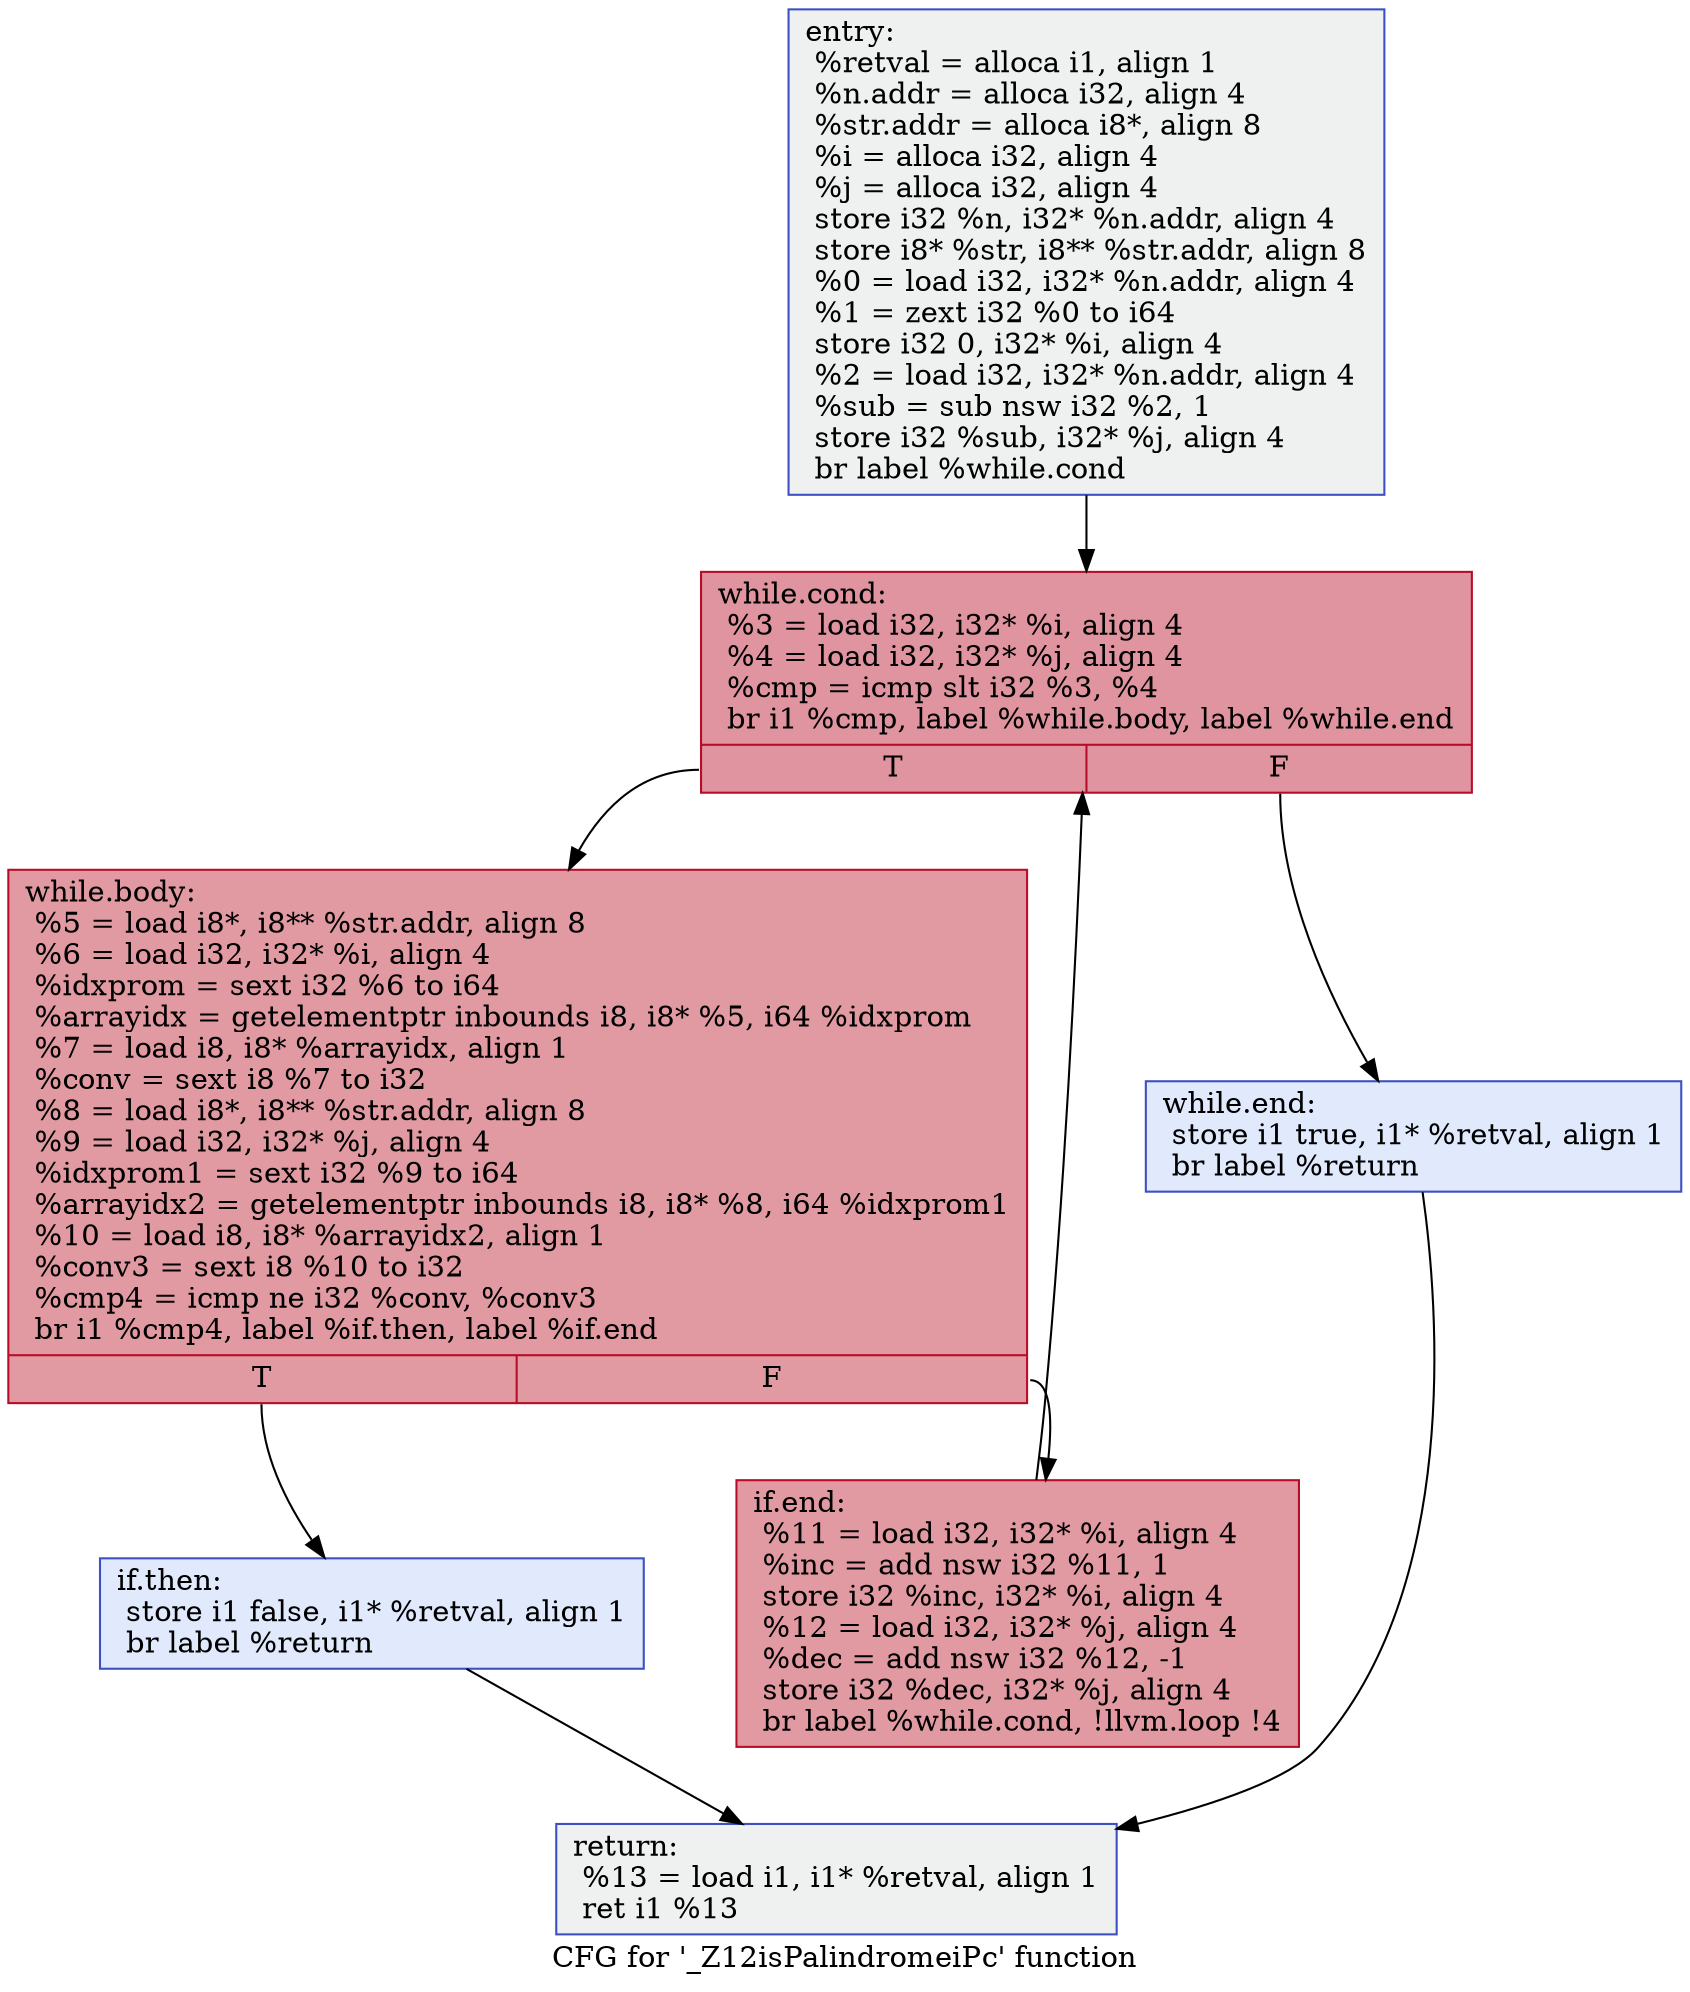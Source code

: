 digraph "CFG for '_Z12isPalindromeiPc' function" {
	label="CFG for '_Z12isPalindromeiPc' function";

	Node0x55a29a0323f0 [shape=record,color="#3d50c3ff", style=filled, fillcolor="#dbdcde70",label="{entry:\l  %retval = alloca i1, align 1\l  %n.addr = alloca i32, align 4\l  %str.addr = alloca i8*, align 8\l  %i = alloca i32, align 4\l  %j = alloca i32, align 4\l  store i32 %n, i32* %n.addr, align 4\l  store i8* %str, i8** %str.addr, align 8\l  %0 = load i32, i32* %n.addr, align 4\l  %1 = zext i32 %0 to i64\l  store i32 0, i32* %i, align 4\l  %2 = load i32, i32* %n.addr, align 4\l  %sub = sub nsw i32 %2, 1\l  store i32 %sub, i32* %j, align 4\l  br label %while.cond\l}"];
	Node0x55a29a0323f0 -> Node0x55a29a032b90;
	Node0x55a29a032b90 [shape=record,color="#b70d28ff", style=filled, fillcolor="#b70d2870",label="{while.cond:                                       \l  %3 = load i32, i32* %i, align 4\l  %4 = load i32, i32* %j, align 4\l  %cmp = icmp slt i32 %3, %4\l  br i1 %cmp, label %while.body, label %while.end\l|{<s0>T|<s1>F}}"];
	Node0x55a29a032b90:s0 -> Node0x55a29a032e40;
	Node0x55a29a032b90:s1 -> Node0x55a29a032e90;
	Node0x55a29a032e40 [shape=record,color="#b70d28ff", style=filled, fillcolor="#bb1b2c70",label="{while.body:                                       \l  %5 = load i8*, i8** %str.addr, align 8\l  %6 = load i32, i32* %i, align 4\l  %idxprom = sext i32 %6 to i64\l  %arrayidx = getelementptr inbounds i8, i8* %5, i64 %idxprom\l  %7 = load i8, i8* %arrayidx, align 1\l  %conv = sext i8 %7 to i32\l  %8 = load i8*, i8** %str.addr, align 8\l  %9 = load i32, i32* %j, align 4\l  %idxprom1 = sext i32 %9 to i64\l  %arrayidx2 = getelementptr inbounds i8, i8* %8, i64 %idxprom1\l  %10 = load i8, i8* %arrayidx2, align 1\l  %conv3 = sext i8 %10 to i32\l  %cmp4 = icmp ne i32 %conv, %conv3\l  br i1 %cmp4, label %if.then, label %if.end\l|{<s0>T|<s1>F}}"];
	Node0x55a29a032e40:s0 -> Node0x55a29a032d60;
	Node0x55a29a032e40:s1 -> Node0x55a29a033950;
	Node0x55a29a032d60 [shape=record,color="#3d50c3ff", style=filled, fillcolor="#b9d0f970",label="{if.then:                                          \l  store i1 false, i1* %retval, align 1\l  br label %return\l}"];
	Node0x55a29a032d60 -> Node0x55a29a033b90;
	Node0x55a29a033950 [shape=record,color="#b70d28ff", style=filled, fillcolor="#bb1b2c70",label="{if.end:                                           \l  %11 = load i32, i32* %i, align 4\l  %inc = add nsw i32 %11, 1\l  store i32 %inc, i32* %i, align 4\l  %12 = load i32, i32* %j, align 4\l  %dec = add nsw i32 %12, -1\l  store i32 %dec, i32* %j, align 4\l  br label %while.cond, !llvm.loop !4\l}"];
	Node0x55a29a033950 -> Node0x55a29a032b90;
	Node0x55a29a032e90 [shape=record,color="#3d50c3ff", style=filled, fillcolor="#b9d0f970",label="{while.end:                                        \l  store i1 true, i1* %retval, align 1\l  br label %return\l}"];
	Node0x55a29a032e90 -> Node0x55a29a033b90;
	Node0x55a29a033b90 [shape=record,color="#3d50c3ff", style=filled, fillcolor="#dbdcde70",label="{return:                                           \l  %13 = load i1, i1* %retval, align 1\l  ret i1 %13\l}"];
}
